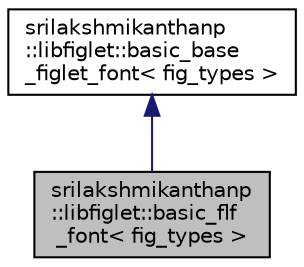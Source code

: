 digraph "srilakshmikanthanp::libfiglet::basic_flf_font&lt; fig_types &gt;"
{
 // LATEX_PDF_SIZE
  edge [fontname="Helvetica",fontsize="10",labelfontname="Helvetica",labelfontsize="10"];
  node [fontname="Helvetica",fontsize="10",shape=record];
  Node1 [label="srilakshmikanthanp\l::libfiglet::basic_flf\l_font\< fig_types \>",height=0.2,width=0.4,color="black", fillcolor="grey75", style="filled", fontcolor="black",tooltip="Figlet flf Font Type."];
  Node2 -> Node1 [dir="back",color="midnightblue",fontsize="10",style="solid",fontname="Helvetica"];
  Node2 [label="srilakshmikanthanp\l::libfiglet::basic_base\l_figlet_font\< fig_types \>",height=0.2,width=0.4,color="black", fillcolor="white", style="filled",URL="$structsrilakshmikanthanp_1_1libfiglet_1_1basic__base__figlet__font.html",tooltip="Base Font Type for Figlet."];
}
